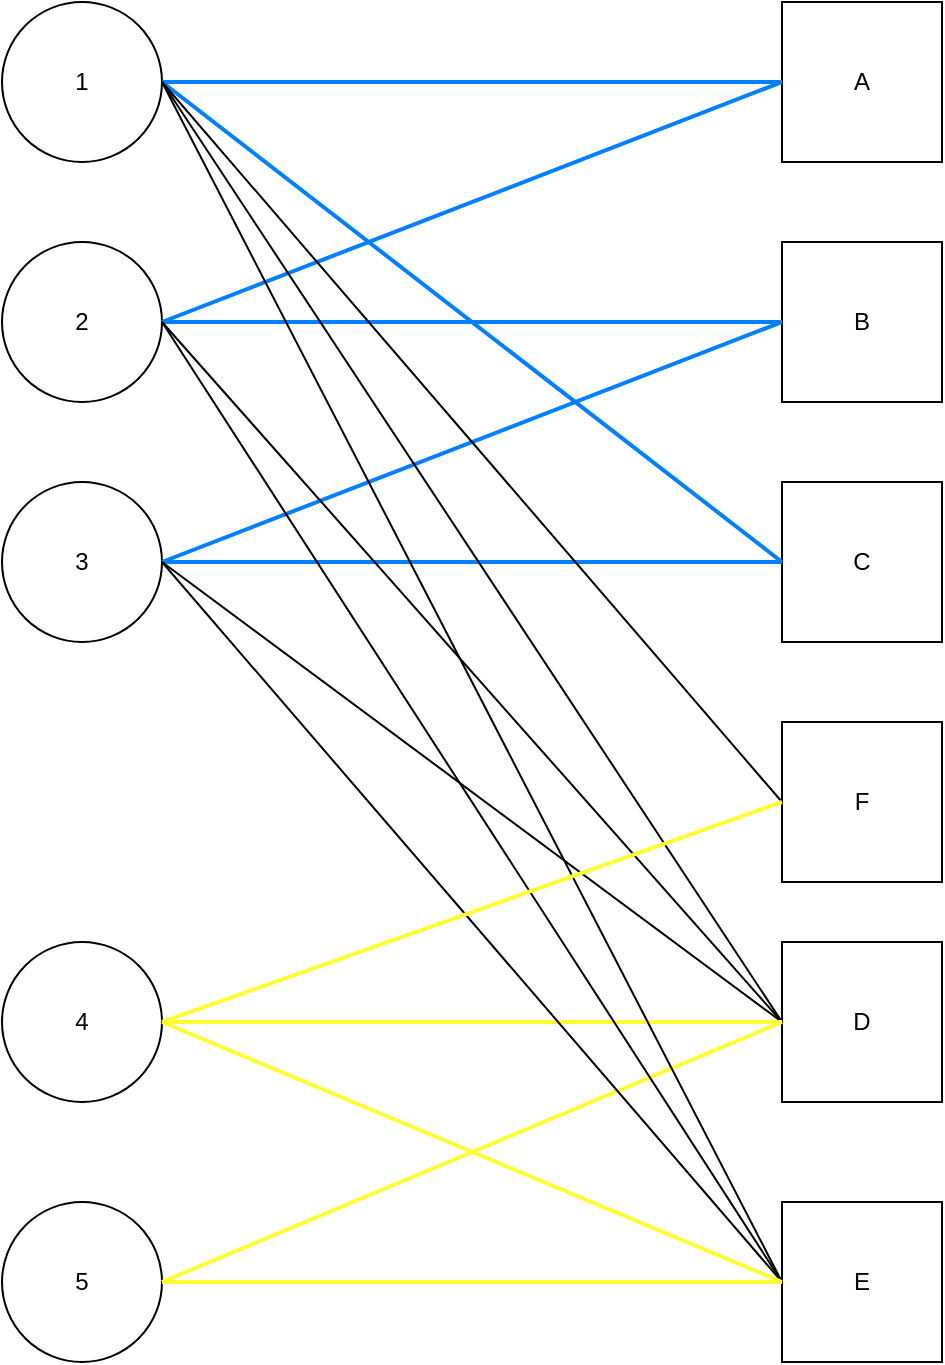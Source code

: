 <mxfile version="14.6.6" type="embed"><diagram id="8uP1qweIW0sRmBoUQ3pB" name="Page-1"><mxGraphModel dx="899" dy="400" grid="1" gridSize="10" guides="1" tooltips="1" connect="1" arrows="1" fold="1" page="1" pageScale="1" pageWidth="827" pageHeight="1169" math="0" shadow="0"><root><mxCell id="0"/><mxCell id="1" parent="0"/><mxCell id="yNfXGNgvHf2kk-u2jspG-1" value="1" style="ellipse;whiteSpace=wrap;html=1;aspect=fixed;" parent="1" vertex="1"><mxGeometry x="80" y="20" width="80" height="80" as="geometry"/></mxCell><mxCell id="yNfXGNgvHf2kk-u2jspG-2" value="2" style="ellipse;whiteSpace=wrap;html=1;aspect=fixed;" parent="1" vertex="1"><mxGeometry x="80" y="140" width="80" height="80" as="geometry"/></mxCell><mxCell id="yNfXGNgvHf2kk-u2jspG-3" value="3" style="ellipse;whiteSpace=wrap;html=1;aspect=fixed;" parent="1" vertex="1"><mxGeometry x="80" y="260" width="80" height="80" as="geometry"/></mxCell><mxCell id="yNfXGNgvHf2kk-u2jspG-4" value="4" style="ellipse;whiteSpace=wrap;html=1;aspect=fixed;" parent="1" vertex="1"><mxGeometry x="80" y="490" width="80" height="80" as="geometry"/></mxCell><mxCell id="yNfXGNgvHf2kk-u2jspG-5" value="5" style="ellipse;whiteSpace=wrap;html=1;aspect=fixed;" parent="1" vertex="1"><mxGeometry x="80" y="620" width="80" height="80" as="geometry"/></mxCell><mxCell id="yNfXGNgvHf2kk-u2jspG-6" value="A" style="whiteSpace=wrap;html=1;aspect=fixed;" parent="1" vertex="1"><mxGeometry x="470" y="20" width="80" height="80" as="geometry"/></mxCell><mxCell id="yNfXGNgvHf2kk-u2jspG-7" value="B" style="whiteSpace=wrap;html=1;aspect=fixed;" parent="1" vertex="1"><mxGeometry x="470" y="140" width="80" height="80" as="geometry"/></mxCell><mxCell id="yNfXGNgvHf2kk-u2jspG-8" value="C" style="whiteSpace=wrap;html=1;aspect=fixed;" parent="1" vertex="1"><mxGeometry x="470" y="260" width="80" height="80" as="geometry"/></mxCell><mxCell id="yNfXGNgvHf2kk-u2jspG-9" value="D" style="whiteSpace=wrap;html=1;aspect=fixed;" parent="1" vertex="1"><mxGeometry x="470" y="490" width="80" height="80" as="geometry"/></mxCell><mxCell id="yNfXGNgvHf2kk-u2jspG-10" value="E" style="whiteSpace=wrap;html=1;aspect=fixed;" parent="1" vertex="1"><mxGeometry x="470" y="620" width="80" height="80" as="geometry"/></mxCell><mxCell id="yNfXGNgvHf2kk-u2jspG-11" value="" style="endArrow=none;html=1;entryX=1;entryY=0.5;entryDx=0;entryDy=0;exitX=0;exitY=0.5;exitDx=0;exitDy=0;strokeColor=#007FFF;fontStyle=1;strokeWidth=2;" parent="1" source="yNfXGNgvHf2kk-u2jspG-6" target="yNfXGNgvHf2kk-u2jspG-1" edge="1"><mxGeometry width="50" height="50" relative="1" as="geometry"><mxPoint x="390" y="330" as="sourcePoint"/><mxPoint x="440" y="280" as="targetPoint"/></mxGeometry></mxCell><mxCell id="yNfXGNgvHf2kk-u2jspG-12" value="" style="endArrow=none;html=1;entryX=0;entryY=0.5;entryDx=0;entryDy=0;exitX=1;exitY=0.5;exitDx=0;exitDy=0;strokeColor=#007FFF;strokeWidth=2;" parent="1" source="yNfXGNgvHf2kk-u2jspG-2" target="yNfXGNgvHf2kk-u2jspG-6" edge="1"><mxGeometry width="50" height="50" relative="1" as="geometry"><mxPoint x="390" y="330" as="sourcePoint"/><mxPoint x="440" y="280" as="targetPoint"/></mxGeometry></mxCell><mxCell id="yNfXGNgvHf2kk-u2jspG-14" value="" style="endArrow=none;html=1;entryX=0;entryY=0.5;entryDx=0;entryDy=0;strokeColor=#007FFF;strokeWidth=2;" parent="1" target="yNfXGNgvHf2kk-u2jspG-7" edge="1"><mxGeometry width="50" height="50" relative="1" as="geometry"><mxPoint x="160" y="180" as="sourcePoint"/><mxPoint x="440" y="280" as="targetPoint"/></mxGeometry></mxCell><mxCell id="yNfXGNgvHf2kk-u2jspG-15" value="" style="endArrow=none;html=1;entryX=0;entryY=0.5;entryDx=0;entryDy=0;exitX=1;exitY=0.5;exitDx=0;exitDy=0;strokeColor=#007FFF;strokeWidth=2;" parent="1" source="yNfXGNgvHf2kk-u2jspG-3" target="yNfXGNgvHf2kk-u2jspG-7" edge="1"><mxGeometry width="50" height="50" relative="1" as="geometry"><mxPoint x="390" y="330" as="sourcePoint"/><mxPoint x="440" y="280" as="targetPoint"/></mxGeometry></mxCell><mxCell id="yNfXGNgvHf2kk-u2jspG-16" value="" style="endArrow=none;html=1;entryX=0;entryY=0.5;entryDx=0;entryDy=0;exitX=1;exitY=0.5;exitDx=0;exitDy=0;strokeColor=#007FFF;strokeWidth=2;" parent="1" source="yNfXGNgvHf2kk-u2jspG-1" target="yNfXGNgvHf2kk-u2jspG-8" edge="1"><mxGeometry width="50" height="50" relative="1" as="geometry"><mxPoint x="390" y="330" as="sourcePoint"/><mxPoint x="440" y="280" as="targetPoint"/></mxGeometry></mxCell><mxCell id="yNfXGNgvHf2kk-u2jspG-17" value="" style="endArrow=none;html=1;entryX=0;entryY=0.5;entryDx=0;entryDy=0;exitX=1;exitY=0.5;exitDx=0;exitDy=0;strokeColor=#007FFF;strokeWidth=2;" parent="1" source="yNfXGNgvHf2kk-u2jspG-3" target="yNfXGNgvHf2kk-u2jspG-8" edge="1"><mxGeometry width="50" height="50" relative="1" as="geometry"><mxPoint x="390" y="330" as="sourcePoint"/><mxPoint x="440" y="280" as="targetPoint"/></mxGeometry></mxCell><mxCell id="yNfXGNgvHf2kk-u2jspG-18" value="" style="endArrow=none;html=1;entryX=0;entryY=0.5;entryDx=0;entryDy=0;exitX=1;exitY=0.5;exitDx=0;exitDy=0;" parent="1" source="yNfXGNgvHf2kk-u2jspG-1" target="yNfXGNgvHf2kk-u2jspG-9" edge="1"><mxGeometry width="50" height="50" relative="1" as="geometry"><mxPoint x="390" y="420" as="sourcePoint"/><mxPoint x="440" y="370" as="targetPoint"/></mxGeometry></mxCell><mxCell id="yNfXGNgvHf2kk-u2jspG-19" value="" style="endArrow=none;html=1;entryX=0;entryY=0.5;entryDx=0;entryDy=0;exitX=1;exitY=0.5;exitDx=0;exitDy=0;" parent="1" source="yNfXGNgvHf2kk-u2jspG-2" target="yNfXGNgvHf2kk-u2jspG-9" edge="1"><mxGeometry width="50" height="50" relative="1" as="geometry"><mxPoint x="390" y="420" as="sourcePoint"/><mxPoint x="440" y="370" as="targetPoint"/></mxGeometry></mxCell><mxCell id="yNfXGNgvHf2kk-u2jspG-20" value="" style="endArrow=none;html=1;entryX=0;entryY=0.5;entryDx=0;entryDy=0;exitX=1;exitY=0.5;exitDx=0;exitDy=0;" parent="1" source="yNfXGNgvHf2kk-u2jspG-3" target="yNfXGNgvHf2kk-u2jspG-9" edge="1"><mxGeometry width="50" height="50" relative="1" as="geometry"><mxPoint x="390" y="420" as="sourcePoint"/><mxPoint x="440" y="370" as="targetPoint"/></mxGeometry></mxCell><mxCell id="yNfXGNgvHf2kk-u2jspG-21" value="" style="endArrow=none;html=1;entryX=0;entryY=0.5;entryDx=0;entryDy=0;exitX=1;exitY=0.5;exitDx=0;exitDy=0;strokeColor=#FFFF33;strokeWidth=2;" parent="1" source="yNfXGNgvHf2kk-u2jspG-4" target="yNfXGNgvHf2kk-u2jspG-9" edge="1"><mxGeometry width="50" height="50" relative="1" as="geometry"><mxPoint x="390" y="420" as="sourcePoint"/><mxPoint x="440" y="370" as="targetPoint"/></mxGeometry></mxCell><mxCell id="yNfXGNgvHf2kk-u2jspG-22" value="" style="endArrow=none;html=1;entryX=0;entryY=0.5;entryDx=0;entryDy=0;exitX=1;exitY=0.5;exitDx=0;exitDy=0;strokeColor=#FFFF33;strokeWidth=2;" parent="1" source="yNfXGNgvHf2kk-u2jspG-5" target="yNfXGNgvHf2kk-u2jspG-9" edge="1"><mxGeometry width="50" height="50" relative="1" as="geometry"><mxPoint x="180" y="520" as="sourcePoint"/><mxPoint x="230" y="470" as="targetPoint"/></mxGeometry></mxCell><mxCell id="yNfXGNgvHf2kk-u2jspG-23" value="" style="endArrow=none;html=1;entryX=0;entryY=0.5;entryDx=0;entryDy=0;exitX=1;exitY=0.5;exitDx=0;exitDy=0;" parent="1" source="yNfXGNgvHf2kk-u2jspG-1" target="yNfXGNgvHf2kk-u2jspG-10" edge="1"><mxGeometry width="50" height="50" relative="1" as="geometry"><mxPoint x="390" y="420" as="sourcePoint"/><mxPoint x="440" y="370" as="targetPoint"/></mxGeometry></mxCell><mxCell id="yNfXGNgvHf2kk-u2jspG-24" value="" style="endArrow=none;html=1;entryX=0;entryY=0.5;entryDx=0;entryDy=0;exitX=1;exitY=0.5;exitDx=0;exitDy=0;" parent="1" source="yNfXGNgvHf2kk-u2jspG-2" target="yNfXGNgvHf2kk-u2jspG-10" edge="1"><mxGeometry width="50" height="50" relative="1" as="geometry"><mxPoint x="390" y="420" as="sourcePoint"/><mxPoint x="440" y="370" as="targetPoint"/></mxGeometry></mxCell><mxCell id="yNfXGNgvHf2kk-u2jspG-25" value="" style="endArrow=none;html=1;entryX=0;entryY=0.5;entryDx=0;entryDy=0;exitX=1;exitY=0.5;exitDx=0;exitDy=0;" parent="1" source="yNfXGNgvHf2kk-u2jspG-3" target="yNfXGNgvHf2kk-u2jspG-10" edge="1"><mxGeometry width="50" height="50" relative="1" as="geometry"><mxPoint x="390" y="420" as="sourcePoint"/><mxPoint x="440" y="370" as="targetPoint"/></mxGeometry></mxCell><mxCell id="yNfXGNgvHf2kk-u2jspG-26" value="" style="endArrow=none;html=1;entryX=0;entryY=0.5;entryDx=0;entryDy=0;exitX=1;exitY=0.5;exitDx=0;exitDy=0;strokeColor=#FFFF33;strokeWidth=2;" parent="1" source="yNfXGNgvHf2kk-u2jspG-4" target="yNfXGNgvHf2kk-u2jspG-10" edge="1"><mxGeometry width="50" height="50" relative="1" as="geometry"><mxPoint x="390" y="420" as="sourcePoint"/><mxPoint x="440" y="370" as="targetPoint"/></mxGeometry></mxCell><mxCell id="yNfXGNgvHf2kk-u2jspG-27" value="" style="endArrow=none;html=1;entryX=0;entryY=0.5;entryDx=0;entryDy=0;exitX=1;exitY=0.5;exitDx=0;exitDy=0;strokeColor=#FFFF33;strokeWidth=2;" parent="1" source="yNfXGNgvHf2kk-u2jspG-5" target="yNfXGNgvHf2kk-u2jspG-10" edge="1"><mxGeometry width="50" height="50" relative="1" as="geometry"><mxPoint x="390" y="420" as="sourcePoint"/><mxPoint x="440" y="370" as="targetPoint"/></mxGeometry></mxCell><mxCell id="6MjcgAD29UfVOWCp08ic-1" value="F" style="whiteSpace=wrap;html=1;aspect=fixed;" parent="1" vertex="1"><mxGeometry x="470" y="380" width="80" height="80" as="geometry"/></mxCell><mxCell id="6MjcgAD29UfVOWCp08ic-2" value="" style="endArrow=none;html=1;entryX=0;entryY=0.5;entryDx=0;entryDy=0;exitX=1;exitY=0.5;exitDx=0;exitDy=0;" parent="1" source="yNfXGNgvHf2kk-u2jspG-1" target="6MjcgAD29UfVOWCp08ic-1" edge="1"><mxGeometry width="50" height="50" relative="1" as="geometry"><mxPoint x="390" y="420" as="sourcePoint"/><mxPoint x="440" y="370" as="targetPoint"/></mxGeometry></mxCell><mxCell id="6MjcgAD29UfVOWCp08ic-3" value="" style="endArrow=none;html=1;entryX=0;entryY=0.5;entryDx=0;entryDy=0;exitX=1;exitY=0.5;exitDx=0;exitDy=0;strokeWidth=2;strokeColor=#FFFF33;" parent="1" source="yNfXGNgvHf2kk-u2jspG-4" target="6MjcgAD29UfVOWCp08ic-1" edge="1"><mxGeometry width="50" height="50" relative="1" as="geometry"><mxPoint x="390" y="420" as="sourcePoint"/><mxPoint x="440" y="370" as="targetPoint"/></mxGeometry></mxCell></root></mxGraphModel></diagram></mxfile>